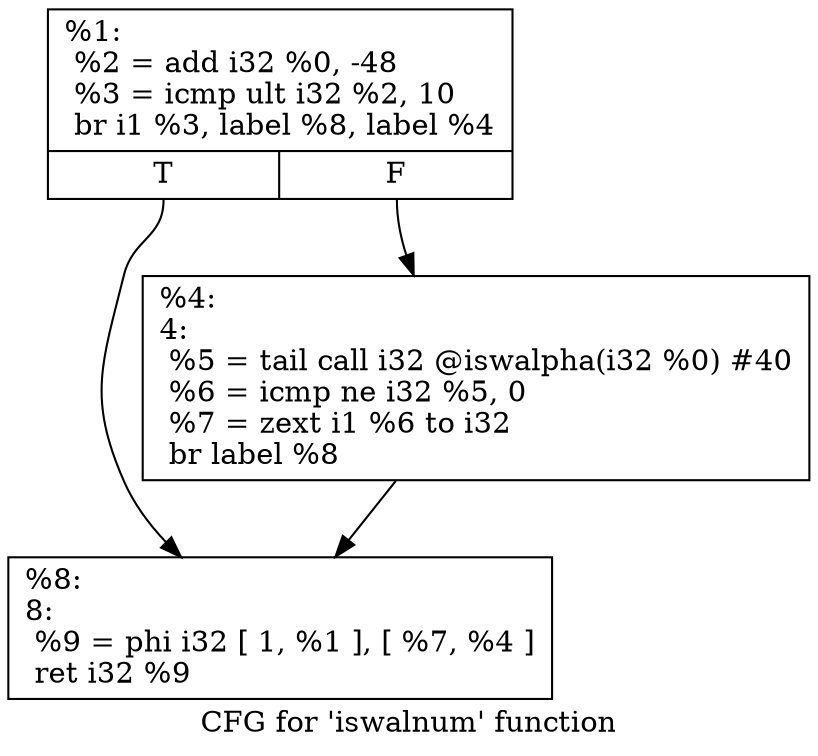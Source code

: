 digraph "CFG for 'iswalnum' function" {
	label="CFG for 'iswalnum' function";

	Node0x1b2c030 [shape=record,label="{%1:\l  %2 = add i32 %0, -48\l  %3 = icmp ult i32 %2, 10\l  br i1 %3, label %8, label %4\l|{<s0>T|<s1>F}}"];
	Node0x1b2c030:s0 -> Node0x1b2c0d0;
	Node0x1b2c030:s1 -> Node0x1b2c080;
	Node0x1b2c080 [shape=record,label="{%4:\l4:                                                \l  %5 = tail call i32 @iswalpha(i32 %0) #40\l  %6 = icmp ne i32 %5, 0\l  %7 = zext i1 %6 to i32\l  br label %8\l}"];
	Node0x1b2c080 -> Node0x1b2c0d0;
	Node0x1b2c0d0 [shape=record,label="{%8:\l8:                                                \l  %9 = phi i32 [ 1, %1 ], [ %7, %4 ]\l  ret i32 %9\l}"];
}
